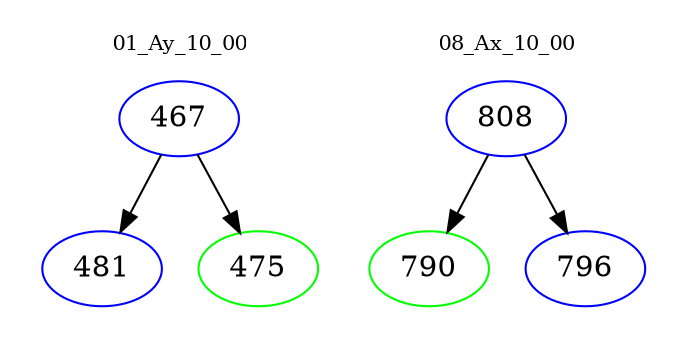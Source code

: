 digraph{
subgraph cluster_0 {
color = white
label = "01_Ay_10_00";
fontsize=10;
T0_467 [label="467", color="blue"]
T0_467 -> T0_481 [color="black"]
T0_481 [label="481", color="blue"]
T0_467 -> T0_475 [color="black"]
T0_475 [label="475", color="green"]
}
subgraph cluster_1 {
color = white
label = "08_Ax_10_00";
fontsize=10;
T1_808 [label="808", color="blue"]
T1_808 -> T1_790 [color="black"]
T1_790 [label="790", color="green"]
T1_808 -> T1_796 [color="black"]
T1_796 [label="796", color="blue"]
}
}

